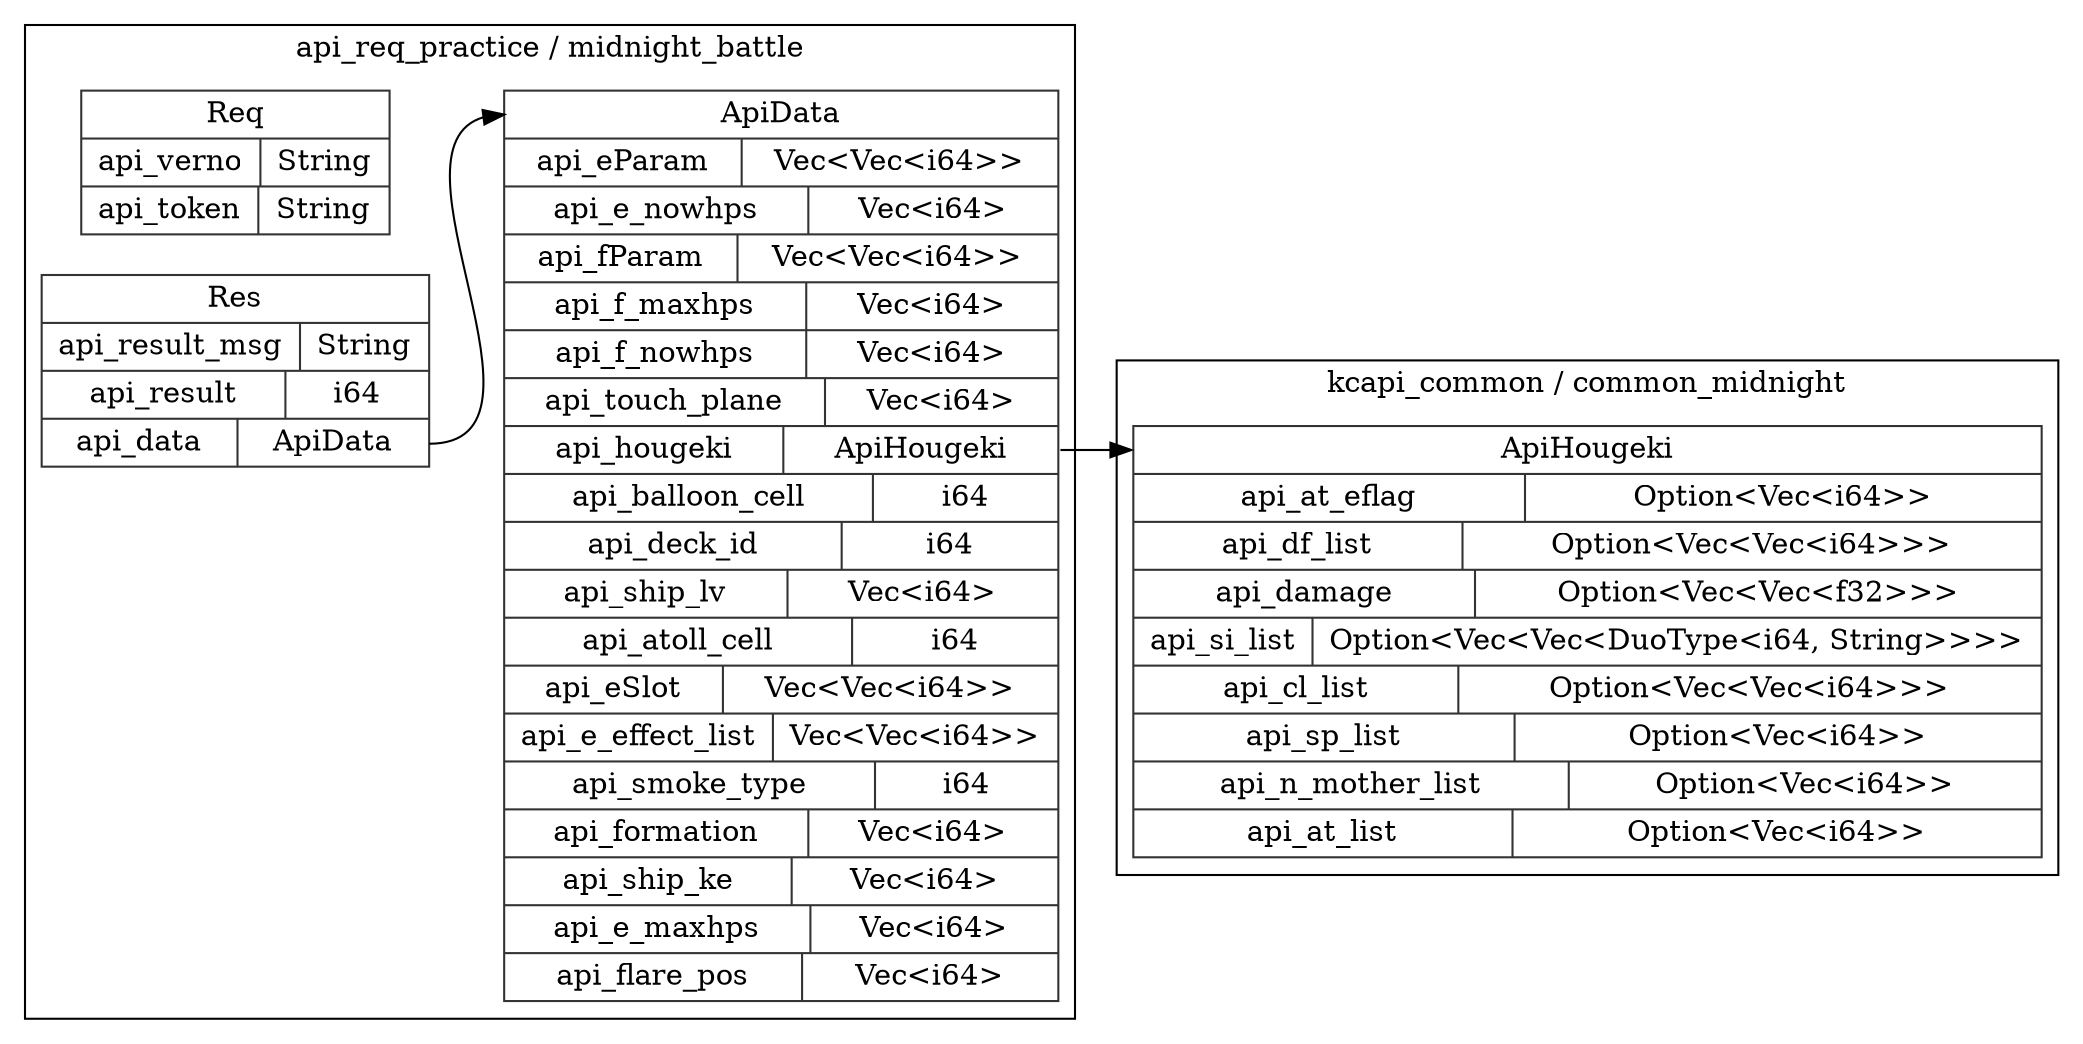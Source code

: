 digraph {
  rankdir=LR;
  subgraph cluster_0 {
    label="api_req_practice / midnight_battle";
    node [style="filled", color=white, style="solid", color=gray20];
    api_req_practice__midnight_battle__Req [label="<Req> Req  | { api_verno | <api_verno> String } | { api_token | <api_token> String }", shape=record];
    api_req_practice__midnight_battle__Res [label="<Res> Res  | { api_result_msg | <api_result_msg> String } | { api_result | <api_result> i64 } | { api_data | <api_data> ApiData }", shape=record];
    api_req_practice__midnight_battle__ApiData;
    api_req_practice__midnight_battle__Res:api_data:e -> api_req_practice__midnight_battle__ApiData:ApiData:w;
    api_req_practice__midnight_battle__ApiData [label="<ApiData> ApiData  | { api_eParam | <api_eParam> Vec\<Vec\<i64\>\> } | { api_e_nowhps | <api_e_nowhps> Vec\<i64\> } | { api_fParam | <api_fParam> Vec\<Vec\<i64\>\> } | { api_f_maxhps | <api_f_maxhps> Vec\<i64\> } | { api_f_nowhps | <api_f_nowhps> Vec\<i64\> } | { api_touch_plane | <api_touch_plane> Vec\<i64\> } | { api_hougeki | <api_hougeki> ApiHougeki } | { api_balloon_cell | <api_balloon_cell> i64 } | { api_deck_id | <api_deck_id> i64 } | { api_ship_lv | <api_ship_lv> Vec\<i64\> } | { api_atoll_cell | <api_atoll_cell> i64 } | { api_eSlot | <api_eSlot> Vec\<Vec\<i64\>\> } | { api_e_effect_list | <api_e_effect_list> Vec\<Vec\<i64\>\> } | { api_smoke_type | <api_smoke_type> i64 } | { api_formation | <api_formation> Vec\<i64\> } | { api_ship_ke | <api_ship_ke> Vec\<i64\> } | { api_e_maxhps | <api_e_maxhps> Vec\<i64\> } | { api_flare_pos | <api_flare_pos> Vec\<i64\> }", shape=record];
  }
  subgraph cluster_1 {
    label="kcapi_common / common_midnight";
    node [style="filled", color=white, style="solid", color=gray20];
    kcapi_common__common_midnight__ApiHougeki [label="<ApiHougeki> ApiHougeki  | { api_at_eflag | <api_at_eflag> Option\<Vec\<i64\>\> } | { api_df_list | <api_df_list> Option\<Vec\<Vec\<i64\>\>\> } | { api_damage | <api_damage> Option\<Vec\<Vec\<f32\>\>\> } | { api_si_list | <api_si_list> Option\<Vec\<Vec\<DuoType\<i64, String\>\>\>\> } | { api_cl_list | <api_cl_list> Option\<Vec\<Vec\<i64\>\>\> } | { api_sp_list | <api_sp_list> Option\<Vec\<i64\>\> } | { api_n_mother_list | <api_n_mother_list> Option\<Vec\<i64\>\> } | { api_at_list | <api_at_list> Option\<Vec\<i64\>\> }", shape=record];
  }
  api_req_practice__midnight_battle__ApiData:api_hougeki:e -> kcapi_common__common_midnight__ApiHougeki:ApiHougeki:w;
}
